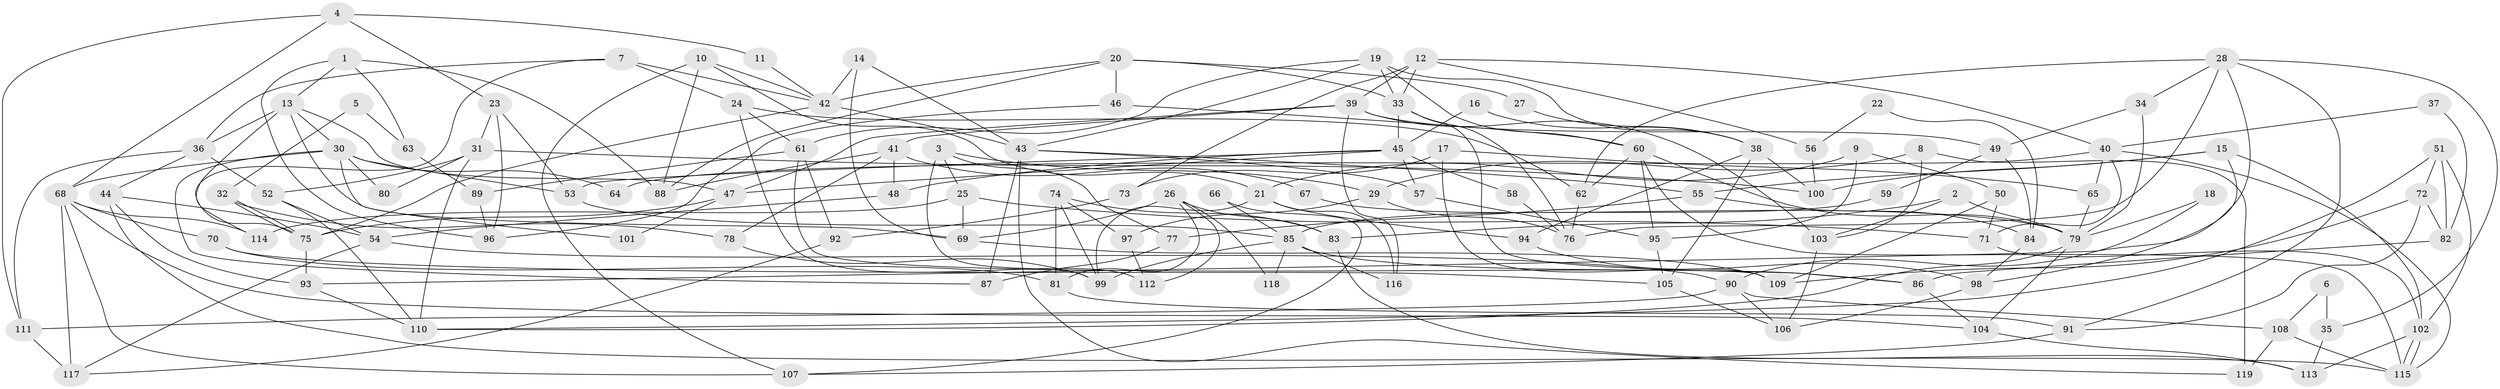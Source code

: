 // coarse degree distribution, {2: 0.17142857142857143, 5: 0.17142857142857143, 3: 0.17142857142857143, 6: 0.11428571428571428, 7: 0.08571428571428572, 4: 0.05714285714285714, 9: 0.05714285714285714, 12: 0.05714285714285714, 8: 0.05714285714285714, 10: 0.02857142857142857, 11: 0.02857142857142857}
// Generated by graph-tools (version 1.1) at 2025/54/03/04/25 21:54:51]
// undirected, 119 vertices, 238 edges
graph export_dot {
graph [start="1"]
  node [color=gray90,style=filled];
  1;
  2;
  3;
  4;
  5;
  6;
  7;
  8;
  9;
  10;
  11;
  12;
  13;
  14;
  15;
  16;
  17;
  18;
  19;
  20;
  21;
  22;
  23;
  24;
  25;
  26;
  27;
  28;
  29;
  30;
  31;
  32;
  33;
  34;
  35;
  36;
  37;
  38;
  39;
  40;
  41;
  42;
  43;
  44;
  45;
  46;
  47;
  48;
  49;
  50;
  51;
  52;
  53;
  54;
  55;
  56;
  57;
  58;
  59;
  60;
  61;
  62;
  63;
  64;
  65;
  66;
  67;
  68;
  69;
  70;
  71;
  72;
  73;
  74;
  75;
  76;
  77;
  78;
  79;
  80;
  81;
  82;
  83;
  84;
  85;
  86;
  87;
  88;
  89;
  90;
  91;
  92;
  93;
  94;
  95;
  96;
  97;
  98;
  99;
  100;
  101;
  102;
  103;
  104;
  105;
  106;
  107;
  108;
  109;
  110;
  111;
  112;
  113;
  114;
  115;
  116;
  117;
  118;
  119;
  1 -- 96;
  1 -- 13;
  1 -- 63;
  1 -- 88;
  2 -- 103;
  2 -- 83;
  2 -- 79;
  3 -- 99;
  3 -- 25;
  3 -- 29;
  3 -- 77;
  4 -- 111;
  4 -- 68;
  4 -- 11;
  4 -- 23;
  5 -- 63;
  5 -- 32;
  6 -- 108;
  6 -- 35;
  7 -- 42;
  7 -- 36;
  7 -- 24;
  7 -- 114;
  8 -- 103;
  8 -- 29;
  8 -- 119;
  9 -- 21;
  9 -- 95;
  9 -- 50;
  10 -- 42;
  10 -- 107;
  10 -- 21;
  10 -- 88;
  11 -- 42;
  12 -- 39;
  12 -- 33;
  12 -- 40;
  12 -- 56;
  12 -- 73;
  13 -- 75;
  13 -- 69;
  13 -- 30;
  13 -- 36;
  13 -- 47;
  14 -- 43;
  14 -- 69;
  14 -- 42;
  15 -- 55;
  15 -- 100;
  15 -- 98;
  15 -- 102;
  16 -- 45;
  16 -- 38;
  17 -- 109;
  17 -- 73;
  17 -- 65;
  18 -- 79;
  18 -- 90;
  19 -- 33;
  19 -- 61;
  19 -- 38;
  19 -- 43;
  19 -- 60;
  20 -- 42;
  20 -- 88;
  20 -- 27;
  20 -- 33;
  20 -- 46;
  21 -- 94;
  21 -- 99;
  21 -- 116;
  22 -- 84;
  22 -- 56;
  23 -- 31;
  23 -- 53;
  23 -- 96;
  24 -- 62;
  24 -- 61;
  24 -- 112;
  25 -- 71;
  25 -- 114;
  25 -- 69;
  26 -- 69;
  26 -- 112;
  26 -- 81;
  26 -- 83;
  26 -- 118;
  27 -- 38;
  28 -- 62;
  28 -- 93;
  28 -- 34;
  28 -- 35;
  28 -- 76;
  28 -- 91;
  29 -- 76;
  29 -- 97;
  30 -- 53;
  30 -- 64;
  30 -- 68;
  30 -- 80;
  30 -- 87;
  30 -- 101;
  31 -- 110;
  31 -- 52;
  31 -- 80;
  31 -- 100;
  32 -- 78;
  32 -- 75;
  32 -- 75;
  33 -- 45;
  33 -- 76;
  33 -- 86;
  34 -- 79;
  34 -- 49;
  35 -- 113;
  36 -- 52;
  36 -- 44;
  36 -- 111;
  37 -- 40;
  37 -- 82;
  38 -- 105;
  38 -- 94;
  38 -- 100;
  39 -- 116;
  39 -- 47;
  39 -- 41;
  39 -- 49;
  39 -- 103;
  40 -- 115;
  40 -- 64;
  40 -- 65;
  40 -- 71;
  41 -- 88;
  41 -- 48;
  41 -- 67;
  41 -- 78;
  42 -- 43;
  42 -- 75;
  43 -- 55;
  43 -- 57;
  43 -- 87;
  43 -- 119;
  44 -- 115;
  44 -- 54;
  44 -- 93;
  45 -- 48;
  45 -- 47;
  45 -- 53;
  45 -- 57;
  45 -- 58;
  46 -- 60;
  46 -- 96;
  47 -- 75;
  47 -- 101;
  48 -- 54;
  49 -- 59;
  49 -- 84;
  50 -- 71;
  50 -- 109;
  51 -- 110;
  51 -- 102;
  51 -- 72;
  51 -- 82;
  52 -- 110;
  52 -- 54;
  53 -- 85;
  54 -- 90;
  54 -- 117;
  55 -- 84;
  55 -- 77;
  56 -- 100;
  57 -- 95;
  58 -- 76;
  59 -- 85;
  60 -- 79;
  60 -- 62;
  60 -- 95;
  60 -- 115;
  61 -- 109;
  61 -- 89;
  61 -- 92;
  62 -- 76;
  63 -- 89;
  65 -- 79;
  66 -- 107;
  66 -- 85;
  67 -- 79;
  68 -- 104;
  68 -- 70;
  68 -- 107;
  68 -- 114;
  68 -- 117;
  69 -- 109;
  70 -- 81;
  70 -- 105;
  71 -- 102;
  72 -- 91;
  72 -- 82;
  72 -- 109;
  73 -- 92;
  74 -- 99;
  74 -- 83;
  74 -- 81;
  74 -- 97;
  75 -- 93;
  77 -- 87;
  78 -- 99;
  79 -- 104;
  79 -- 110;
  81 -- 91;
  82 -- 86;
  83 -- 113;
  84 -- 98;
  85 -- 86;
  85 -- 99;
  85 -- 116;
  85 -- 118;
  86 -- 104;
  89 -- 96;
  90 -- 111;
  90 -- 108;
  90 -- 106;
  91 -- 107;
  92 -- 117;
  93 -- 110;
  94 -- 98;
  95 -- 105;
  97 -- 112;
  98 -- 106;
  102 -- 115;
  102 -- 115;
  102 -- 113;
  103 -- 106;
  104 -- 113;
  105 -- 106;
  108 -- 119;
  108 -- 115;
  111 -- 117;
}
